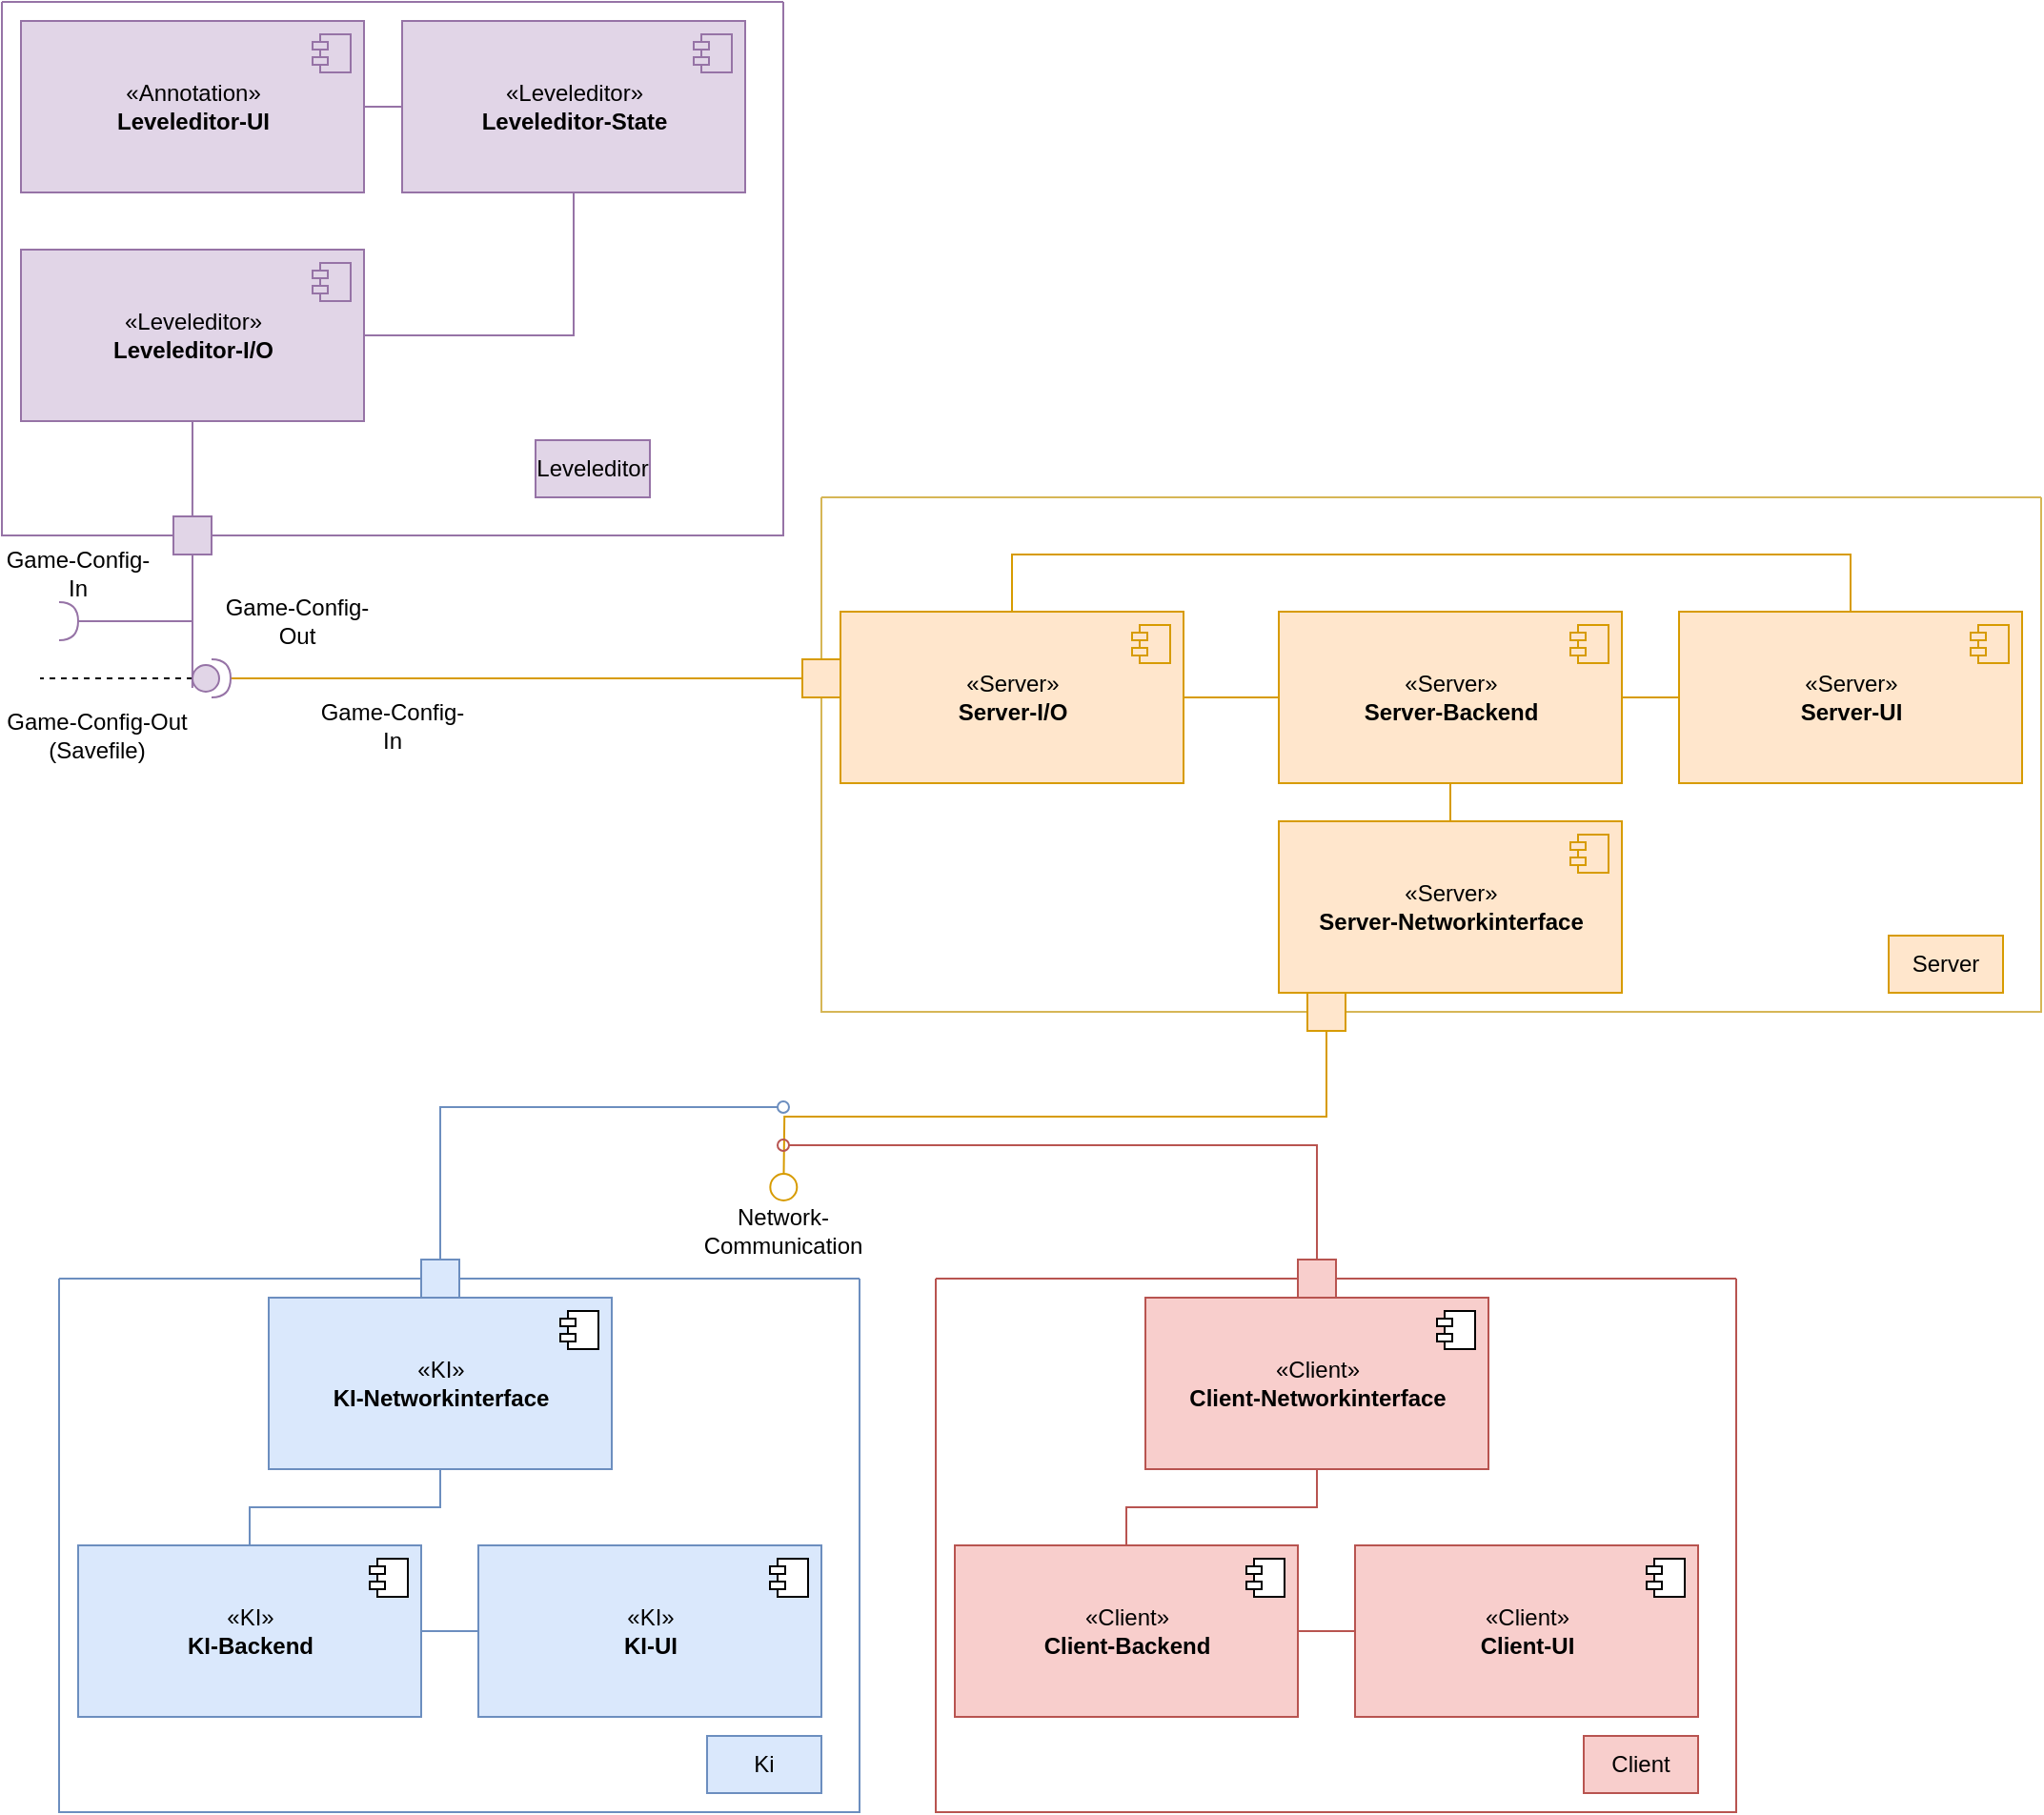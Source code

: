 <mxfile version="17.4.6" type="device"><diagram id="FyFGfsAJCr_zfu7s0FZG" name="Page-1"><mxGraphModel dx="1113" dy="759" grid="1" gridSize="10" guides="1" tooltips="1" connect="1" arrows="1" fold="1" page="1" pageScale="1" pageWidth="827" pageHeight="1169" math="0" shadow="0"><root><mxCell id="0"/><mxCell id="1" parent="0"/><mxCell id="2a2EFrTrD8qy9Mhnu_TW-74" style="edgeStyle=orthogonalEdgeStyle;rounded=0;orthogonalLoop=1;jettySize=auto;html=1;entryX=0.5;entryY=1;entryDx=0;entryDy=0;endArrow=none;endFill=0;fillColor=#dae8fc;strokeColor=#6c8ebf;" edge="1" parent="1" source="2a2EFrTrD8qy9Mhnu_TW-5" target="2a2EFrTrD8qy9Mhnu_TW-7"><mxGeometry relative="1" as="geometry"/></mxCell><mxCell id="2a2EFrTrD8qy9Mhnu_TW-5" value="«KI»&lt;br&gt;&lt;b&gt;KI-Backend&lt;/b&gt;" style="html=1;dropTarget=0;fillColor=#dae8fc;strokeColor=#6c8ebf;" vertex="1" parent="1"><mxGeometry x="40" y="840" width="180" height="90" as="geometry"/></mxCell><mxCell id="2a2EFrTrD8qy9Mhnu_TW-6" value="" style="shape=module;jettyWidth=8;jettyHeight=4;" vertex="1" parent="2a2EFrTrD8qy9Mhnu_TW-5"><mxGeometry x="1" width="20" height="20" relative="1" as="geometry"><mxPoint x="-27" y="7" as="offset"/></mxGeometry></mxCell><mxCell id="2a2EFrTrD8qy9Mhnu_TW-7" value="«KI»&lt;br&gt;&lt;b&gt;KI-Networkinterface&lt;/b&gt;" style="html=1;dropTarget=0;fillColor=#dae8fc;strokeColor=#6c8ebf;" vertex="1" parent="1"><mxGeometry x="140" y="710" width="180" height="90" as="geometry"/></mxCell><mxCell id="2a2EFrTrD8qy9Mhnu_TW-8" value="" style="shape=module;jettyWidth=8;jettyHeight=4;" vertex="1" parent="2a2EFrTrD8qy9Mhnu_TW-7"><mxGeometry x="1" width="20" height="20" relative="1" as="geometry"><mxPoint x="-27" y="7" as="offset"/></mxGeometry></mxCell><mxCell id="2a2EFrTrD8qy9Mhnu_TW-13" value="«Annotation»&lt;br&gt;&lt;b&gt;Leveleditor-UI&lt;/b&gt;" style="html=1;dropTarget=0;fillColor=#e1d5e7;strokeColor=#9673a6;" vertex="1" parent="1"><mxGeometry x="10" y="40" width="180" height="90" as="geometry"/></mxCell><mxCell id="2a2EFrTrD8qy9Mhnu_TW-14" value="" style="shape=module;jettyWidth=8;jettyHeight=4;fillColor=#e1d5e7;strokeColor=#9673a6;" vertex="1" parent="2a2EFrTrD8qy9Mhnu_TW-13"><mxGeometry x="1" width="20" height="20" relative="1" as="geometry"><mxPoint x="-27" y="7" as="offset"/></mxGeometry></mxCell><mxCell id="2a2EFrTrD8qy9Mhnu_TW-40" style="edgeStyle=orthogonalEdgeStyle;rounded=0;orthogonalLoop=1;jettySize=auto;html=1;exitX=1;exitY=0.5;exitDx=0;exitDy=0;entryX=0.5;entryY=1;entryDx=0;entryDy=0;endArrow=none;endFill=0;fillColor=#e1d5e7;strokeColor=#9673a6;" edge="1" parent="1" source="2a2EFrTrD8qy9Mhnu_TW-15" target="2a2EFrTrD8qy9Mhnu_TW-35"><mxGeometry relative="1" as="geometry"/></mxCell><mxCell id="2a2EFrTrD8qy9Mhnu_TW-43" style="edgeStyle=orthogonalEdgeStyle;rounded=0;orthogonalLoop=1;jettySize=auto;html=1;exitX=0.5;exitY=1;exitDx=0;exitDy=0;endArrow=none;endFill=0;fillColor=#e1d5e7;strokeColor=#9673a6;" edge="1" parent="1" source="2a2EFrTrD8qy9Mhnu_TW-15"><mxGeometry relative="1" as="geometry"><mxPoint x="99.941" y="310" as="targetPoint"/></mxGeometry></mxCell><mxCell id="2a2EFrTrD8qy9Mhnu_TW-15" value="«Leveleditor»&lt;br&gt;&lt;b&gt;Leveleditor-I/O&lt;/b&gt;" style="html=1;dropTarget=0;fillColor=#e1d5e7;strokeColor=#9673a6;" vertex="1" parent="1"><mxGeometry x="10" y="160" width="180" height="90" as="geometry"/></mxCell><mxCell id="2a2EFrTrD8qy9Mhnu_TW-16" value="" style="shape=module;jettyWidth=8;jettyHeight=4;fillColor=#e1d5e7;strokeColor=#9673a6;" vertex="1" parent="2a2EFrTrD8qy9Mhnu_TW-15"><mxGeometry x="1" width="20" height="20" relative="1" as="geometry"><mxPoint x="-27" y="7" as="offset"/></mxGeometry></mxCell><mxCell id="2a2EFrTrD8qy9Mhnu_TW-79" style="edgeStyle=orthogonalEdgeStyle;rounded=0;orthogonalLoop=1;jettySize=auto;html=1;entryX=0.5;entryY=1;entryDx=0;entryDy=0;endArrow=none;endFill=0;fillColor=#f8cecc;strokeColor=#b85450;" edge="1" parent="1" source="2a2EFrTrD8qy9Mhnu_TW-17" target="2a2EFrTrD8qy9Mhnu_TW-19"><mxGeometry relative="1" as="geometry"/></mxCell><mxCell id="2a2EFrTrD8qy9Mhnu_TW-17" value="«Client»&lt;br&gt;&lt;b&gt;Client-Backend&lt;/b&gt;" style="html=1;dropTarget=0;fillColor=#f8cecc;strokeColor=#b85450;" vertex="1" parent="1"><mxGeometry x="500" y="840" width="180" height="90" as="geometry"/></mxCell><mxCell id="2a2EFrTrD8qy9Mhnu_TW-18" value="" style="shape=module;jettyWidth=8;jettyHeight=4;" vertex="1" parent="2a2EFrTrD8qy9Mhnu_TW-17"><mxGeometry x="1" width="20" height="20" relative="1" as="geometry"><mxPoint x="-27" y="7" as="offset"/></mxGeometry></mxCell><mxCell id="2a2EFrTrD8qy9Mhnu_TW-19" value="«Client»&lt;br&gt;&lt;b&gt;Client-Networkinterface&lt;/b&gt;" style="html=1;dropTarget=0;fillColor=#f8cecc;strokeColor=#b85450;" vertex="1" parent="1"><mxGeometry x="600" y="710" width="180" height="90" as="geometry"/></mxCell><mxCell id="2a2EFrTrD8qy9Mhnu_TW-20" value="" style="shape=module;jettyWidth=8;jettyHeight=4;" vertex="1" parent="2a2EFrTrD8qy9Mhnu_TW-19"><mxGeometry x="1" width="20" height="20" relative="1" as="geometry"><mxPoint x="-27" y="7" as="offset"/></mxGeometry></mxCell><mxCell id="2a2EFrTrD8qy9Mhnu_TW-26" value="" style="swimlane;startSize=0;fillColor=#fff2cc;strokeColor=#d6b656;" vertex="1" parent="1"><mxGeometry x="430" y="290" width="640" height="270" as="geometry"/></mxCell><mxCell id="2a2EFrTrD8qy9Mhnu_TW-27" value="Server" style="text;html=1;strokeColor=#d79b00;fillColor=#ffe6cc;align=center;verticalAlign=middle;whiteSpace=wrap;rounded=0;" vertex="1" parent="2a2EFrTrD8qy9Mhnu_TW-26"><mxGeometry x="560" y="230" width="60" height="30" as="geometry"/></mxCell><mxCell id="2a2EFrTrD8qy9Mhnu_TW-87" style="edgeStyle=orthogonalEdgeStyle;rounded=0;orthogonalLoop=1;jettySize=auto;html=1;entryX=1;entryY=0.5;entryDx=0;entryDy=0;endArrow=none;endFill=0;fillColor=#ffe6cc;strokeColor=#d79b00;" edge="1" parent="2a2EFrTrD8qy9Mhnu_TW-26" source="2a2EFrTrD8qy9Mhnu_TW-3" target="2a2EFrTrD8qy9Mhnu_TW-84"><mxGeometry relative="1" as="geometry"/></mxCell><mxCell id="2a2EFrTrD8qy9Mhnu_TW-3" value="«Server»&lt;br&gt;&lt;b&gt;Server-Backend&lt;/b&gt;" style="html=1;dropTarget=0;fillColor=#ffe6cc;strokeColor=#d79b00;" vertex="1" parent="2a2EFrTrD8qy9Mhnu_TW-26"><mxGeometry x="240" y="60" width="180" height="90" as="geometry"/></mxCell><mxCell id="2a2EFrTrD8qy9Mhnu_TW-4" value="" style="shape=module;jettyWidth=8;jettyHeight=4;fillColor=#ffe6cc;strokeColor=#d79b00;" vertex="1" parent="2a2EFrTrD8qy9Mhnu_TW-3"><mxGeometry x="1" width="20" height="20" relative="1" as="geometry"><mxPoint x="-27" y="7" as="offset"/></mxGeometry></mxCell><mxCell id="2a2EFrTrD8qy9Mhnu_TW-89" style="edgeStyle=orthogonalEdgeStyle;rounded=0;orthogonalLoop=1;jettySize=auto;html=1;entryX=0.5;entryY=0;entryDx=0;entryDy=0;endArrow=none;endFill=0;fillColor=#ffe6cc;strokeColor=#d79b00;" edge="1" parent="2a2EFrTrD8qy9Mhnu_TW-26" source="2a2EFrTrD8qy9Mhnu_TW-11" target="2a2EFrTrD8qy9Mhnu_TW-84"><mxGeometry relative="1" as="geometry"><Array as="points"><mxPoint x="540" y="30"/><mxPoint x="100" y="30"/></Array></mxGeometry></mxCell><mxCell id="2a2EFrTrD8qy9Mhnu_TW-11" value="«Server»&lt;br&gt;&lt;b&gt;Server-UI&lt;/b&gt;" style="html=1;dropTarget=0;fillColor=#ffe6cc;strokeColor=#d79b00;" vertex="1" parent="2a2EFrTrD8qy9Mhnu_TW-26"><mxGeometry x="450" y="60" width="180" height="90" as="geometry"/></mxCell><mxCell id="2a2EFrTrD8qy9Mhnu_TW-12" value="" style="shape=module;jettyWidth=8;jettyHeight=4;fillColor=#ffe6cc;strokeColor=#d79b00;" vertex="1" parent="2a2EFrTrD8qy9Mhnu_TW-11"><mxGeometry x="1" width="20" height="20" relative="1" as="geometry"><mxPoint x="-27" y="7" as="offset"/></mxGeometry></mxCell><mxCell id="2a2EFrTrD8qy9Mhnu_TW-56" style="edgeStyle=orthogonalEdgeStyle;rounded=0;orthogonalLoop=1;jettySize=auto;html=1;endArrow=none;endFill=0;fillColor=#ffe6cc;strokeColor=#d79b00;" edge="1" parent="2a2EFrTrD8qy9Mhnu_TW-26" source="2a2EFrTrD8qy9Mhnu_TW-3" target="2a2EFrTrD8qy9Mhnu_TW-11"><mxGeometry relative="1" as="geometry"/></mxCell><mxCell id="2a2EFrTrD8qy9Mhnu_TW-1" value="«Server»&lt;br&gt;&lt;b&gt;Server-Networkinterface&lt;/b&gt;" style="html=1;dropTarget=0;fillColor=#ffe6cc;strokeColor=#d79b00;" vertex="1" parent="2a2EFrTrD8qy9Mhnu_TW-26"><mxGeometry x="240" y="170" width="180" height="90" as="geometry"/></mxCell><mxCell id="2a2EFrTrD8qy9Mhnu_TW-2" value="" style="shape=module;jettyWidth=8;jettyHeight=4;fillColor=#ffe6cc;strokeColor=#d79b00;" vertex="1" parent="2a2EFrTrD8qy9Mhnu_TW-1"><mxGeometry x="1" width="20" height="20" relative="1" as="geometry"><mxPoint x="-27" y="7" as="offset"/></mxGeometry></mxCell><mxCell id="2a2EFrTrD8qy9Mhnu_TW-58" style="edgeStyle=orthogonalEdgeStyle;rounded=0;orthogonalLoop=1;jettySize=auto;html=1;exitX=0.5;exitY=1;exitDx=0;exitDy=0;entryX=0.5;entryY=0;entryDx=0;entryDy=0;endArrow=none;endFill=0;fillColor=#ffe6cc;strokeColor=#d79b00;" edge="1" parent="2a2EFrTrD8qy9Mhnu_TW-26" source="2a2EFrTrD8qy9Mhnu_TW-3" target="2a2EFrTrD8qy9Mhnu_TW-1"><mxGeometry relative="1" as="geometry"/></mxCell><mxCell id="2a2EFrTrD8qy9Mhnu_TW-62" value="" style="rounded=0;whiteSpace=wrap;html=1;fillColor=#ffe6cc;strokeColor=#d79b00;" vertex="1" parent="2a2EFrTrD8qy9Mhnu_TW-26"><mxGeometry x="255" y="260" width="20" height="20" as="geometry"/></mxCell><mxCell id="2a2EFrTrD8qy9Mhnu_TW-84" value="«Server»&lt;br&gt;&lt;b&gt;Server-I/O&lt;/b&gt;" style="html=1;dropTarget=0;fillColor=#ffe6cc;strokeColor=#d79b00;" vertex="1" parent="2a2EFrTrD8qy9Mhnu_TW-26"><mxGeometry x="10" y="60" width="180" height="90" as="geometry"/></mxCell><mxCell id="2a2EFrTrD8qy9Mhnu_TW-85" value="" style="shape=module;jettyWidth=8;jettyHeight=4;fillColor=#ffe6cc;strokeColor=#d79b00;" vertex="1" parent="2a2EFrTrD8qy9Mhnu_TW-84"><mxGeometry x="1" width="20" height="20" relative="1" as="geometry"><mxPoint x="-27" y="7" as="offset"/></mxGeometry></mxCell><mxCell id="2a2EFrTrD8qy9Mhnu_TW-60" value="" style="rounded=0;whiteSpace=wrap;html=1;fillColor=#ffe6cc;strokeColor=#d79b00;" vertex="1" parent="2a2EFrTrD8qy9Mhnu_TW-26"><mxGeometry x="-10" y="85" width="20" height="20" as="geometry"/></mxCell><mxCell id="2a2EFrTrD8qy9Mhnu_TW-28" value="" style="swimlane;startSize=0;fillColor=#dae8fc;strokeColor=#6c8ebf;" vertex="1" parent="1"><mxGeometry x="30" y="700" width="420" height="280" as="geometry"/></mxCell><mxCell id="2a2EFrTrD8qy9Mhnu_TW-29" value="Ki" style="text;html=1;strokeColor=#6c8ebf;fillColor=#dae8fc;align=center;verticalAlign=middle;whiteSpace=wrap;rounded=0;" vertex="1" parent="2a2EFrTrD8qy9Mhnu_TW-28"><mxGeometry x="340" y="240" width="60" height="30" as="geometry"/></mxCell><mxCell id="2a2EFrTrD8qy9Mhnu_TW-63" value="" style="rounded=0;whiteSpace=wrap;html=1;fillColor=#dae8fc;strokeColor=#6c8ebf;" vertex="1" parent="2a2EFrTrD8qy9Mhnu_TW-28"><mxGeometry x="190" y="-10" width="20" height="20" as="geometry"/></mxCell><mxCell id="2a2EFrTrD8qy9Mhnu_TW-9" value="«KI»&lt;br&gt;&lt;b&gt;KI-UI&lt;/b&gt;" style="html=1;dropTarget=0;fillColor=#dae8fc;strokeColor=#6c8ebf;" vertex="1" parent="2a2EFrTrD8qy9Mhnu_TW-28"><mxGeometry x="220" y="140" width="180" height="90" as="geometry"/></mxCell><mxCell id="2a2EFrTrD8qy9Mhnu_TW-10" value="" style="shape=module;jettyWidth=8;jettyHeight=4;" vertex="1" parent="2a2EFrTrD8qy9Mhnu_TW-9"><mxGeometry x="1" width="20" height="20" relative="1" as="geometry"><mxPoint x="-27" y="7" as="offset"/></mxGeometry></mxCell><mxCell id="2a2EFrTrD8qy9Mhnu_TW-31" value="" style="swimlane;startSize=0;fillColor=#f8cecc;strokeColor=#b85450;" vertex="1" parent="1"><mxGeometry x="490" y="700" width="420" height="280" as="geometry"/></mxCell><mxCell id="2a2EFrTrD8qy9Mhnu_TW-32" value="Client" style="text;html=1;strokeColor=#b85450;fillColor=#f8cecc;align=center;verticalAlign=middle;whiteSpace=wrap;rounded=0;" vertex="1" parent="2a2EFrTrD8qy9Mhnu_TW-31"><mxGeometry x="340" y="240" width="60" height="30" as="geometry"/></mxCell><mxCell id="2a2EFrTrD8qy9Mhnu_TW-64" value="" style="rounded=0;whiteSpace=wrap;html=1;fillColor=#f8cecc;strokeColor=#b85450;" vertex="1" parent="2a2EFrTrD8qy9Mhnu_TW-31"><mxGeometry x="190" y="-10" width="20" height="20" as="geometry"/></mxCell><mxCell id="2a2EFrTrD8qy9Mhnu_TW-21" value="«Client»&lt;br&gt;&lt;b&gt;Client-UI&lt;/b&gt;" style="html=1;dropTarget=0;fillColor=#f8cecc;strokeColor=#b85450;" vertex="1" parent="2a2EFrTrD8qy9Mhnu_TW-31"><mxGeometry x="220" y="140" width="180" height="90" as="geometry"/></mxCell><mxCell id="2a2EFrTrD8qy9Mhnu_TW-22" value="" style="shape=module;jettyWidth=8;jettyHeight=4;" vertex="1" parent="2a2EFrTrD8qy9Mhnu_TW-21"><mxGeometry x="1" width="20" height="20" relative="1" as="geometry"><mxPoint x="-27" y="7" as="offset"/></mxGeometry></mxCell><mxCell id="2a2EFrTrD8qy9Mhnu_TW-33" value="" style="swimlane;startSize=0;fillColor=#e1d5e7;strokeColor=#9673a6;" vertex="1" parent="1"><mxGeometry y="30" width="410" height="280" as="geometry"/></mxCell><mxCell id="2a2EFrTrD8qy9Mhnu_TW-34" value="Leveleditor" style="text;html=1;strokeColor=#9673a6;fillColor=#e1d5e7;align=center;verticalAlign=middle;whiteSpace=wrap;rounded=0;" vertex="1" parent="2a2EFrTrD8qy9Mhnu_TW-33"><mxGeometry x="280" y="230" width="60" height="30" as="geometry"/></mxCell><mxCell id="2a2EFrTrD8qy9Mhnu_TW-35" value="«Leveleditor»&lt;br&gt;&lt;b&gt;Leveleditor-State&lt;/b&gt;" style="html=1;dropTarget=0;fillColor=#e1d5e7;strokeColor=#9673a6;" vertex="1" parent="2a2EFrTrD8qy9Mhnu_TW-33"><mxGeometry x="210" y="10" width="180" height="90" as="geometry"/></mxCell><mxCell id="2a2EFrTrD8qy9Mhnu_TW-36" value="" style="shape=module;jettyWidth=8;jettyHeight=4;fillColor=#e1d5e7;strokeColor=#9673a6;" vertex="1" parent="2a2EFrTrD8qy9Mhnu_TW-35"><mxGeometry x="1" width="20" height="20" relative="1" as="geometry"><mxPoint x="-27" y="7" as="offset"/></mxGeometry></mxCell><mxCell id="2a2EFrTrD8qy9Mhnu_TW-44" value="" style="rounded=0;whiteSpace=wrap;html=1;fillColor=#e1d5e7;strokeColor=#9673a6;" vertex="1" parent="2a2EFrTrD8qy9Mhnu_TW-33"><mxGeometry x="90" y="270" width="20" height="20" as="geometry"/></mxCell><mxCell id="2a2EFrTrD8qy9Mhnu_TW-41" style="edgeStyle=orthogonalEdgeStyle;rounded=0;orthogonalLoop=1;jettySize=auto;html=1;exitX=0;exitY=0.5;exitDx=0;exitDy=0;endArrow=none;endFill=0;fillColor=#e1d5e7;strokeColor=#9673a6;" edge="1" parent="1" source="2a2EFrTrD8qy9Mhnu_TW-35" target="2a2EFrTrD8qy9Mhnu_TW-13"><mxGeometry relative="1" as="geometry"/></mxCell><mxCell id="2a2EFrTrD8qy9Mhnu_TW-45" style="edgeStyle=orthogonalEdgeStyle;rounded=0;orthogonalLoop=1;jettySize=auto;html=1;exitX=0.5;exitY=1;exitDx=0;exitDy=0;endArrow=none;endFill=0;fillColor=#e1d5e7;strokeColor=#9673a6;" edge="1" parent="1" source="2a2EFrTrD8qy9Mhnu_TW-44"><mxGeometry relative="1" as="geometry"><mxPoint x="99.941" y="390" as="targetPoint"/></mxGeometry></mxCell><mxCell id="2a2EFrTrD8qy9Mhnu_TW-81" style="edgeStyle=orthogonalEdgeStyle;rounded=0;orthogonalLoop=1;jettySize=auto;html=1;endArrow=none;endFill=0;dashed=1;" edge="1" parent="1" source="2a2EFrTrD8qy9Mhnu_TW-49"><mxGeometry relative="1" as="geometry"><mxPoint x="20" y="385" as="targetPoint"/></mxGeometry></mxCell><mxCell id="2a2EFrTrD8qy9Mhnu_TW-86" style="edgeStyle=orthogonalEdgeStyle;rounded=0;orthogonalLoop=1;jettySize=auto;html=1;entryX=0;entryY=0.5;entryDx=0;entryDy=0;endArrow=none;endFill=0;fillColor=#ffe6cc;strokeColor=#d79b00;" edge="1" parent="1" source="2a2EFrTrD8qy9Mhnu_TW-49" target="2a2EFrTrD8qy9Mhnu_TW-60"><mxGeometry relative="1" as="geometry"/></mxCell><mxCell id="2a2EFrTrD8qy9Mhnu_TW-49" value="" style="shape=providedRequiredInterface;html=1;verticalLabelPosition=bottom;sketch=0;fillColor=#e1d5e7;strokeColor=#9673a6;" vertex="1" parent="1"><mxGeometry x="100" y="375" width="20" height="20" as="geometry"/></mxCell><mxCell id="2a2EFrTrD8qy9Mhnu_TW-54" value="Game-Config-Out" style="text;html=1;strokeColor=none;fillColor=none;align=center;verticalAlign=middle;whiteSpace=wrap;rounded=0;" vertex="1" parent="1"><mxGeometry x="110" y="340" width="90" height="30" as="geometry"/></mxCell><mxCell id="2a2EFrTrD8qy9Mhnu_TW-55" value="Game-Config-In" style="text;html=1;strokeColor=none;fillColor=none;align=center;verticalAlign=middle;whiteSpace=wrap;rounded=0;" vertex="1" parent="1"><mxGeometry x="165" y="395" width="80" height="30" as="geometry"/></mxCell><mxCell id="2a2EFrTrD8qy9Mhnu_TW-66" style="edgeStyle=orthogonalEdgeStyle;rounded=0;orthogonalLoop=1;jettySize=auto;html=1;endArrow=none;endFill=0;fillColor=#e1d5e7;strokeColor=#9673a6;" edge="1" parent="1" source="2a2EFrTrD8qy9Mhnu_TW-65"><mxGeometry relative="1" as="geometry"><mxPoint x="100" y="355" as="targetPoint"/></mxGeometry></mxCell><mxCell id="2a2EFrTrD8qy9Mhnu_TW-65" value="" style="shape=requiredInterface;html=1;verticalLabelPosition=bottom;sketch=0;fillColor=#e1d5e7;strokeColor=#9673a6;" vertex="1" parent="1"><mxGeometry x="30" y="345" width="10" height="20" as="geometry"/></mxCell><mxCell id="2a2EFrTrD8qy9Mhnu_TW-68" value="Game-Config-In" style="text;html=1;strokeColor=none;fillColor=none;align=center;verticalAlign=middle;whiteSpace=wrap;rounded=0;" vertex="1" parent="1"><mxGeometry y="320" width="80" height="20" as="geometry"/></mxCell><mxCell id="2a2EFrTrD8qy9Mhnu_TW-73" style="edgeStyle=orthogonalEdgeStyle;rounded=0;orthogonalLoop=1;jettySize=auto;html=1;entryX=1;entryY=0.5;entryDx=0;entryDy=0;endArrow=none;endFill=0;fillColor=#dae8fc;strokeColor=#6c8ebf;" edge="1" parent="1" source="2a2EFrTrD8qy9Mhnu_TW-9" target="2a2EFrTrD8qy9Mhnu_TW-5"><mxGeometry relative="1" as="geometry"/></mxCell><mxCell id="2a2EFrTrD8qy9Mhnu_TW-75" style="edgeStyle=orthogonalEdgeStyle;rounded=0;orthogonalLoop=1;jettySize=auto;html=1;exitX=0.5;exitY=1;exitDx=0;exitDy=0;endArrow=circle;endFill=0;fillColor=#ffe6cc;strokeColor=#d79b00;" edge="1" parent="1" source="2a2EFrTrD8qy9Mhnu_TW-62"><mxGeometry relative="1" as="geometry"><mxPoint x="410.069" y="660" as="targetPoint"/></mxGeometry></mxCell><mxCell id="2a2EFrTrD8qy9Mhnu_TW-76" style="edgeStyle=elbowEdgeStyle;rounded=0;orthogonalLoop=1;jettySize=auto;html=1;endArrow=oval;endFill=0;fillColor=#dae8fc;strokeColor=#6c8ebf;" edge="1" parent="1" source="2a2EFrTrD8qy9Mhnu_TW-63"><mxGeometry relative="1" as="geometry"><mxPoint x="410" y="610" as="targetPoint"/><Array as="points"><mxPoint x="230" y="650"/><mxPoint x="240" y="650"/></Array></mxGeometry></mxCell><mxCell id="2a2EFrTrD8qy9Mhnu_TW-77" style="edgeStyle=elbowEdgeStyle;rounded=0;orthogonalLoop=1;jettySize=auto;html=1;endArrow=oval;endFill=0;fillColor=#f8cecc;strokeColor=#b85450;" edge="1" parent="1" source="2a2EFrTrD8qy9Mhnu_TW-64"><mxGeometry relative="1" as="geometry"><mxPoint x="410" y="630" as="targetPoint"/><Array as="points"><mxPoint x="690" y="660"/></Array></mxGeometry></mxCell><mxCell id="2a2EFrTrD8qy9Mhnu_TW-78" style="edgeStyle=elbowEdgeStyle;rounded=0;orthogonalLoop=1;jettySize=auto;html=1;entryX=1;entryY=0.5;entryDx=0;entryDy=0;endArrow=none;endFill=0;fillColor=#f8cecc;strokeColor=#b85450;" edge="1" parent="1" source="2a2EFrTrD8qy9Mhnu_TW-21" target="2a2EFrTrD8qy9Mhnu_TW-17"><mxGeometry relative="1" as="geometry"/></mxCell><mxCell id="2a2EFrTrD8qy9Mhnu_TW-82" value="Game-Config-Out&lt;br&gt;(Savefile)" style="text;html=1;strokeColor=none;fillColor=none;align=center;verticalAlign=middle;whiteSpace=wrap;rounded=0;" vertex="1" parent="1"><mxGeometry y="400" width="100" height="30" as="geometry"/></mxCell><mxCell id="2a2EFrTrD8qy9Mhnu_TW-83" value="Network-Communication" style="text;html=1;strokeColor=none;fillColor=none;align=center;verticalAlign=middle;whiteSpace=wrap;rounded=0;" vertex="1" parent="1"><mxGeometry x="370" y="660" width="80" height="30" as="geometry"/></mxCell></root></mxGraphModel></diagram></mxfile>
